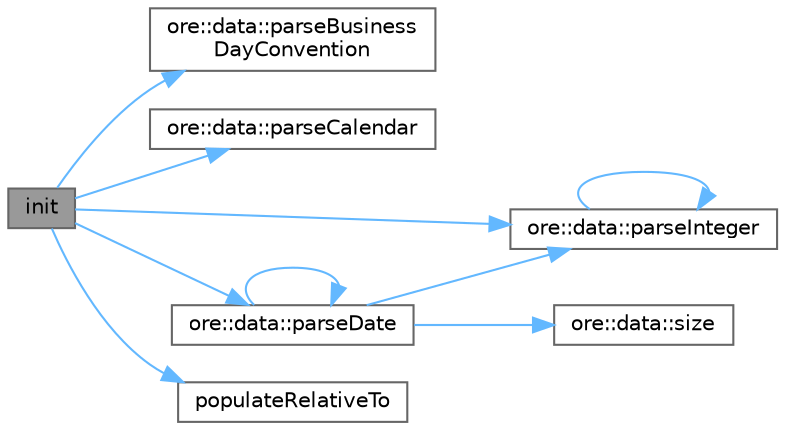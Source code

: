 digraph "init"
{
 // INTERACTIVE_SVG=YES
 // LATEX_PDF_SIZE
  bgcolor="transparent";
  edge [fontname=Helvetica,fontsize=10,labelfontname=Helvetica,labelfontsize=10];
  node [fontname=Helvetica,fontsize=10,shape=box,height=0.2,width=0.4];
  rankdir="LR";
  Node1 [label="init",height=0.2,width=0.4,color="gray40", fillcolor="grey60", style="filled", fontcolor="black",tooltip="Initialisation."];
  Node1 -> Node2 [color="steelblue1",style="solid"];
  Node2 [label="ore::data::parseBusiness\lDayConvention",height=0.2,width=0.4,color="grey40", fillcolor="white", style="filled",URL="$group__utilities.html#ga86adcf55f91e340ff40783964666e732",tooltip="Convert text to QuantLib::BusinessDayConvention."];
  Node1 -> Node3 [color="steelblue1",style="solid"];
  Node3 [label="ore::data::parseCalendar",height=0.2,width=0.4,color="grey40", fillcolor="white", style="filled",URL="$group__utilities.html#ga0f72d6fcccae10a674bdcd5095200f14",tooltip="Convert text to QuantLib::Calendar."];
  Node1 -> Node4 [color="steelblue1",style="solid"];
  Node4 [label="ore::data::parseDate",height=0.2,width=0.4,color="grey40", fillcolor="white", style="filled",URL="$group__utilities.html#ga59b5fdda574d90facae95dec2d13040d",tooltip="Convert std::string to QuantLib::Date."];
  Node4 -> Node4 [color="steelblue1",style="solid"];
  Node4 -> Node5 [color="steelblue1",style="solid"];
  Node5 [label="ore::data::parseInteger",height=0.2,width=0.4,color="grey40", fillcolor="white", style="filled",URL="$group__utilities.html#gaecd67eda4fb5f4859bb8f6d383547721",tooltip="Convert text to QuantLib::Integer."];
  Node5 -> Node5 [color="steelblue1",style="solid"];
  Node4 -> Node6 [color="steelblue1",style="solid"];
  Node6 [label="ore::data::size",height=0.2,width=0.4,color="grey40", fillcolor="white", style="filled",URL="$namespaceore_1_1data.html#a777e216dee6069b548bb87da7152699e",tooltip=" "];
  Node1 -> Node5 [color="steelblue1",style="solid"];
  Node1 -> Node7 [color="steelblue1",style="solid"];
  Node7 [label="populateRelativeTo",height=0.2,width=0.4,color="grey40", fillcolor="white", style="filled",URL="$classore_1_1data_1_1_option_payment_data.html#a526560aa46a65b43bb48a005e3faee10",tooltip="Populate the value of relativeTo_ member from string."];
}
